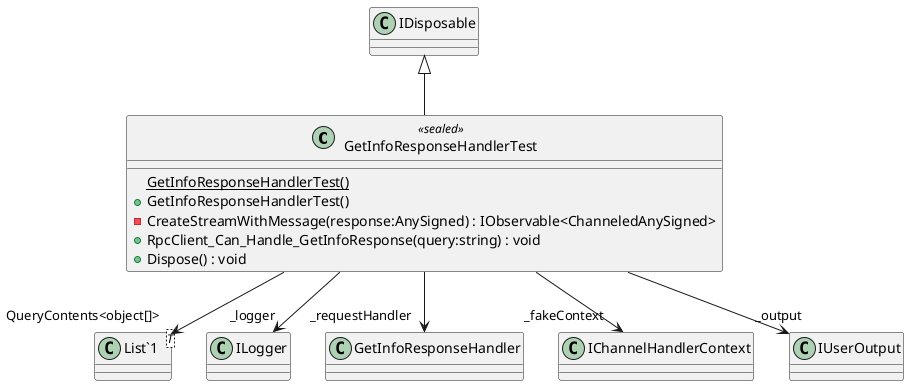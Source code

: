 @startuml
class GetInfoResponseHandlerTest <<sealed>> {
    {static} GetInfoResponseHandlerTest()
    + GetInfoResponseHandlerTest()
    - CreateStreamWithMessage(response:AnySigned) : IObservable<ChanneledAnySigned>
    + RpcClient_Can_Handle_GetInfoResponse(query:string) : void
    + Dispose() : void
}
class "List`1"<T> {
}
IDisposable <|-- GetInfoResponseHandlerTest
GetInfoResponseHandlerTest --> "_logger" ILogger
GetInfoResponseHandlerTest --> "_requestHandler" GetInfoResponseHandler
GetInfoResponseHandlerTest --> "QueryContents<object[]>" "List`1"
GetInfoResponseHandlerTest --> "_fakeContext" IChannelHandlerContext
GetInfoResponseHandlerTest --> "_output" IUserOutput
@enduml
